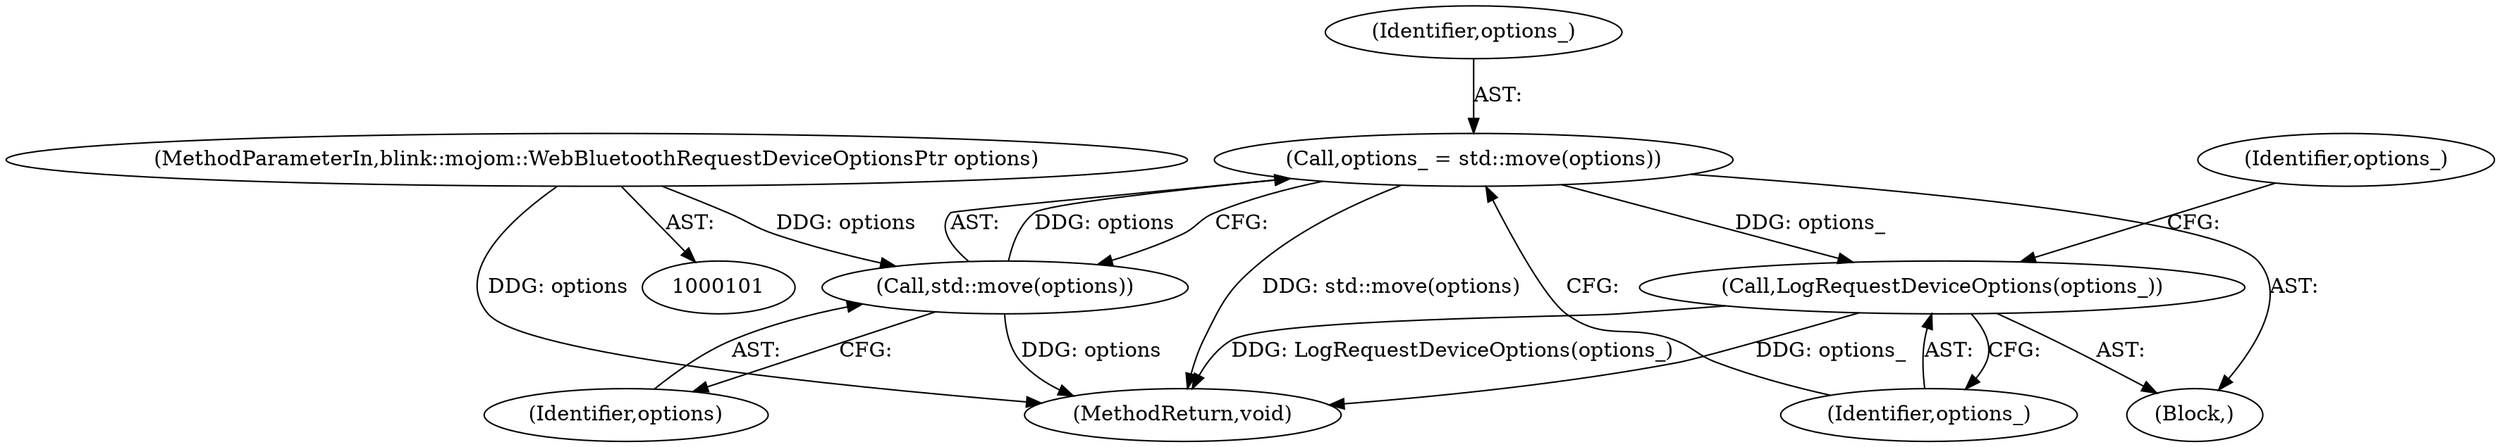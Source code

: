 digraph "0_Chrome_62154472bd2c43e1790dd1bd8a527c1db9118d88@API" {
"1000118" [label="(Call,options_ = std::move(options))"];
"1000120" [label="(Call,std::move(options))"];
"1000102" [label="(MethodParameterIn,blink::mojom::WebBluetoothRequestDeviceOptionsPtr options)"];
"1000122" [label="(Call,LogRequestDeviceOptions(options_))"];
"1000118" [label="(Call,options_ = std::move(options))"];
"1000119" [label="(Identifier,options_)"];
"1000127" [label="(Identifier,options_)"];
"1000120" [label="(Call,std::move(options))"];
"1000102" [label="(MethodParameterIn,blink::mojom::WebBluetoothRequestDeviceOptionsPtr options)"];
"1000121" [label="(Identifier,options)"];
"1000123" [label="(Identifier,options_)"];
"1000105" [label="(Block,)"];
"1000122" [label="(Call,LogRequestDeviceOptions(options_))"];
"1000251" [label="(MethodReturn,void)"];
"1000118" -> "1000105"  [label="AST: "];
"1000118" -> "1000120"  [label="CFG: "];
"1000119" -> "1000118"  [label="AST: "];
"1000120" -> "1000118"  [label="AST: "];
"1000123" -> "1000118"  [label="CFG: "];
"1000118" -> "1000251"  [label="DDG: std::move(options)"];
"1000120" -> "1000118"  [label="DDG: options"];
"1000118" -> "1000122"  [label="DDG: options_"];
"1000120" -> "1000121"  [label="CFG: "];
"1000121" -> "1000120"  [label="AST: "];
"1000120" -> "1000251"  [label="DDG: options"];
"1000102" -> "1000120"  [label="DDG: options"];
"1000102" -> "1000101"  [label="AST: "];
"1000102" -> "1000251"  [label="DDG: options"];
"1000122" -> "1000105"  [label="AST: "];
"1000122" -> "1000123"  [label="CFG: "];
"1000123" -> "1000122"  [label="AST: "];
"1000127" -> "1000122"  [label="CFG: "];
"1000122" -> "1000251"  [label="DDG: options_"];
"1000122" -> "1000251"  [label="DDG: LogRequestDeviceOptions(options_)"];
}
